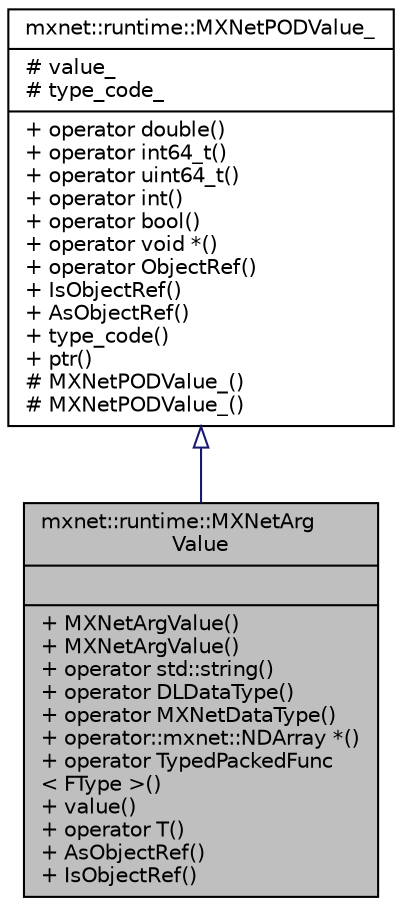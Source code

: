 digraph "mxnet::runtime::MXNetArgValue"
{
 // LATEX_PDF_SIZE
  edge [fontname="Helvetica",fontsize="10",labelfontname="Helvetica",labelfontsize="10"];
  node [fontname="Helvetica",fontsize="10",shape=record];
  Node1 [label="{mxnet::runtime::MXNetArg\lValue\n||+ MXNetArgValue()\l+ MXNetArgValue()\l+ operator std::string()\l+ operator DLDataType()\l+ operator MXNetDataType()\l+ operator::mxnet::NDArray *()\l+ operator TypedPackedFunc\l\< FType \>()\l+ value()\l+ operator T()\l+ AsObjectRef()\l+ IsObjectRef()\l}",height=0.2,width=0.4,color="black", fillcolor="grey75", style="filled", fontcolor="black",tooltip="A single argument value to PackedFunc. Containing both type_code and MXNetValue."];
  Node2 -> Node1 [dir="back",color="midnightblue",fontsize="10",style="solid",arrowtail="onormal",fontname="Helvetica"];
  Node2 [label="{mxnet::runtime::MXNetPODValue_\n|# value_\l# type_code_\l|+ operator double()\l+ operator int64_t()\l+ operator uint64_t()\l+ operator int()\l+ operator bool()\l+ operator void *()\l+ operator ObjectRef()\l+ IsObjectRef()\l+ AsObjectRef()\l+ type_code()\l+ ptr()\l# MXNetPODValue_()\l# MXNetPODValue_()\l}",height=0.2,width=0.4,color="black", fillcolor="white", style="filled",URL="$classmxnet_1_1runtime_1_1MXNetPODValue__.html",tooltip="Internal base class to handle conversion to POD values."];
}
